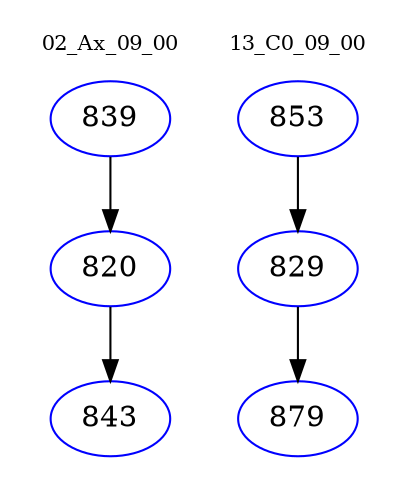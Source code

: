 digraph{
subgraph cluster_0 {
color = white
label = "02_Ax_09_00";
fontsize=10;
T0_839 [label="839", color="blue"]
T0_839 -> T0_820 [color="black"]
T0_820 [label="820", color="blue"]
T0_820 -> T0_843 [color="black"]
T0_843 [label="843", color="blue"]
}
subgraph cluster_1 {
color = white
label = "13_C0_09_00";
fontsize=10;
T1_853 [label="853", color="blue"]
T1_853 -> T1_829 [color="black"]
T1_829 [label="829", color="blue"]
T1_829 -> T1_879 [color="black"]
T1_879 [label="879", color="blue"]
}
}
